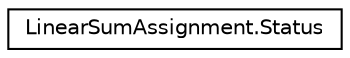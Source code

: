 digraph "Graphical Class Hierarchy"
{
 // LATEX_PDF_SIZE
  edge [fontname="Helvetica",fontsize="10",labelfontname="Helvetica",labelfontsize="10"];
  node [fontname="Helvetica",fontsize="10",shape=record];
  rankdir="LR";
  Node0 [label="LinearSumAssignment.Status",height=0.2,width=0.4,color="black", fillcolor="white", style="filled",URL="$enumcom_1_1google_1_1ortools_1_1graph_1_1LinearSumAssignment_1_1Status.html",tooltip=" "];
}
